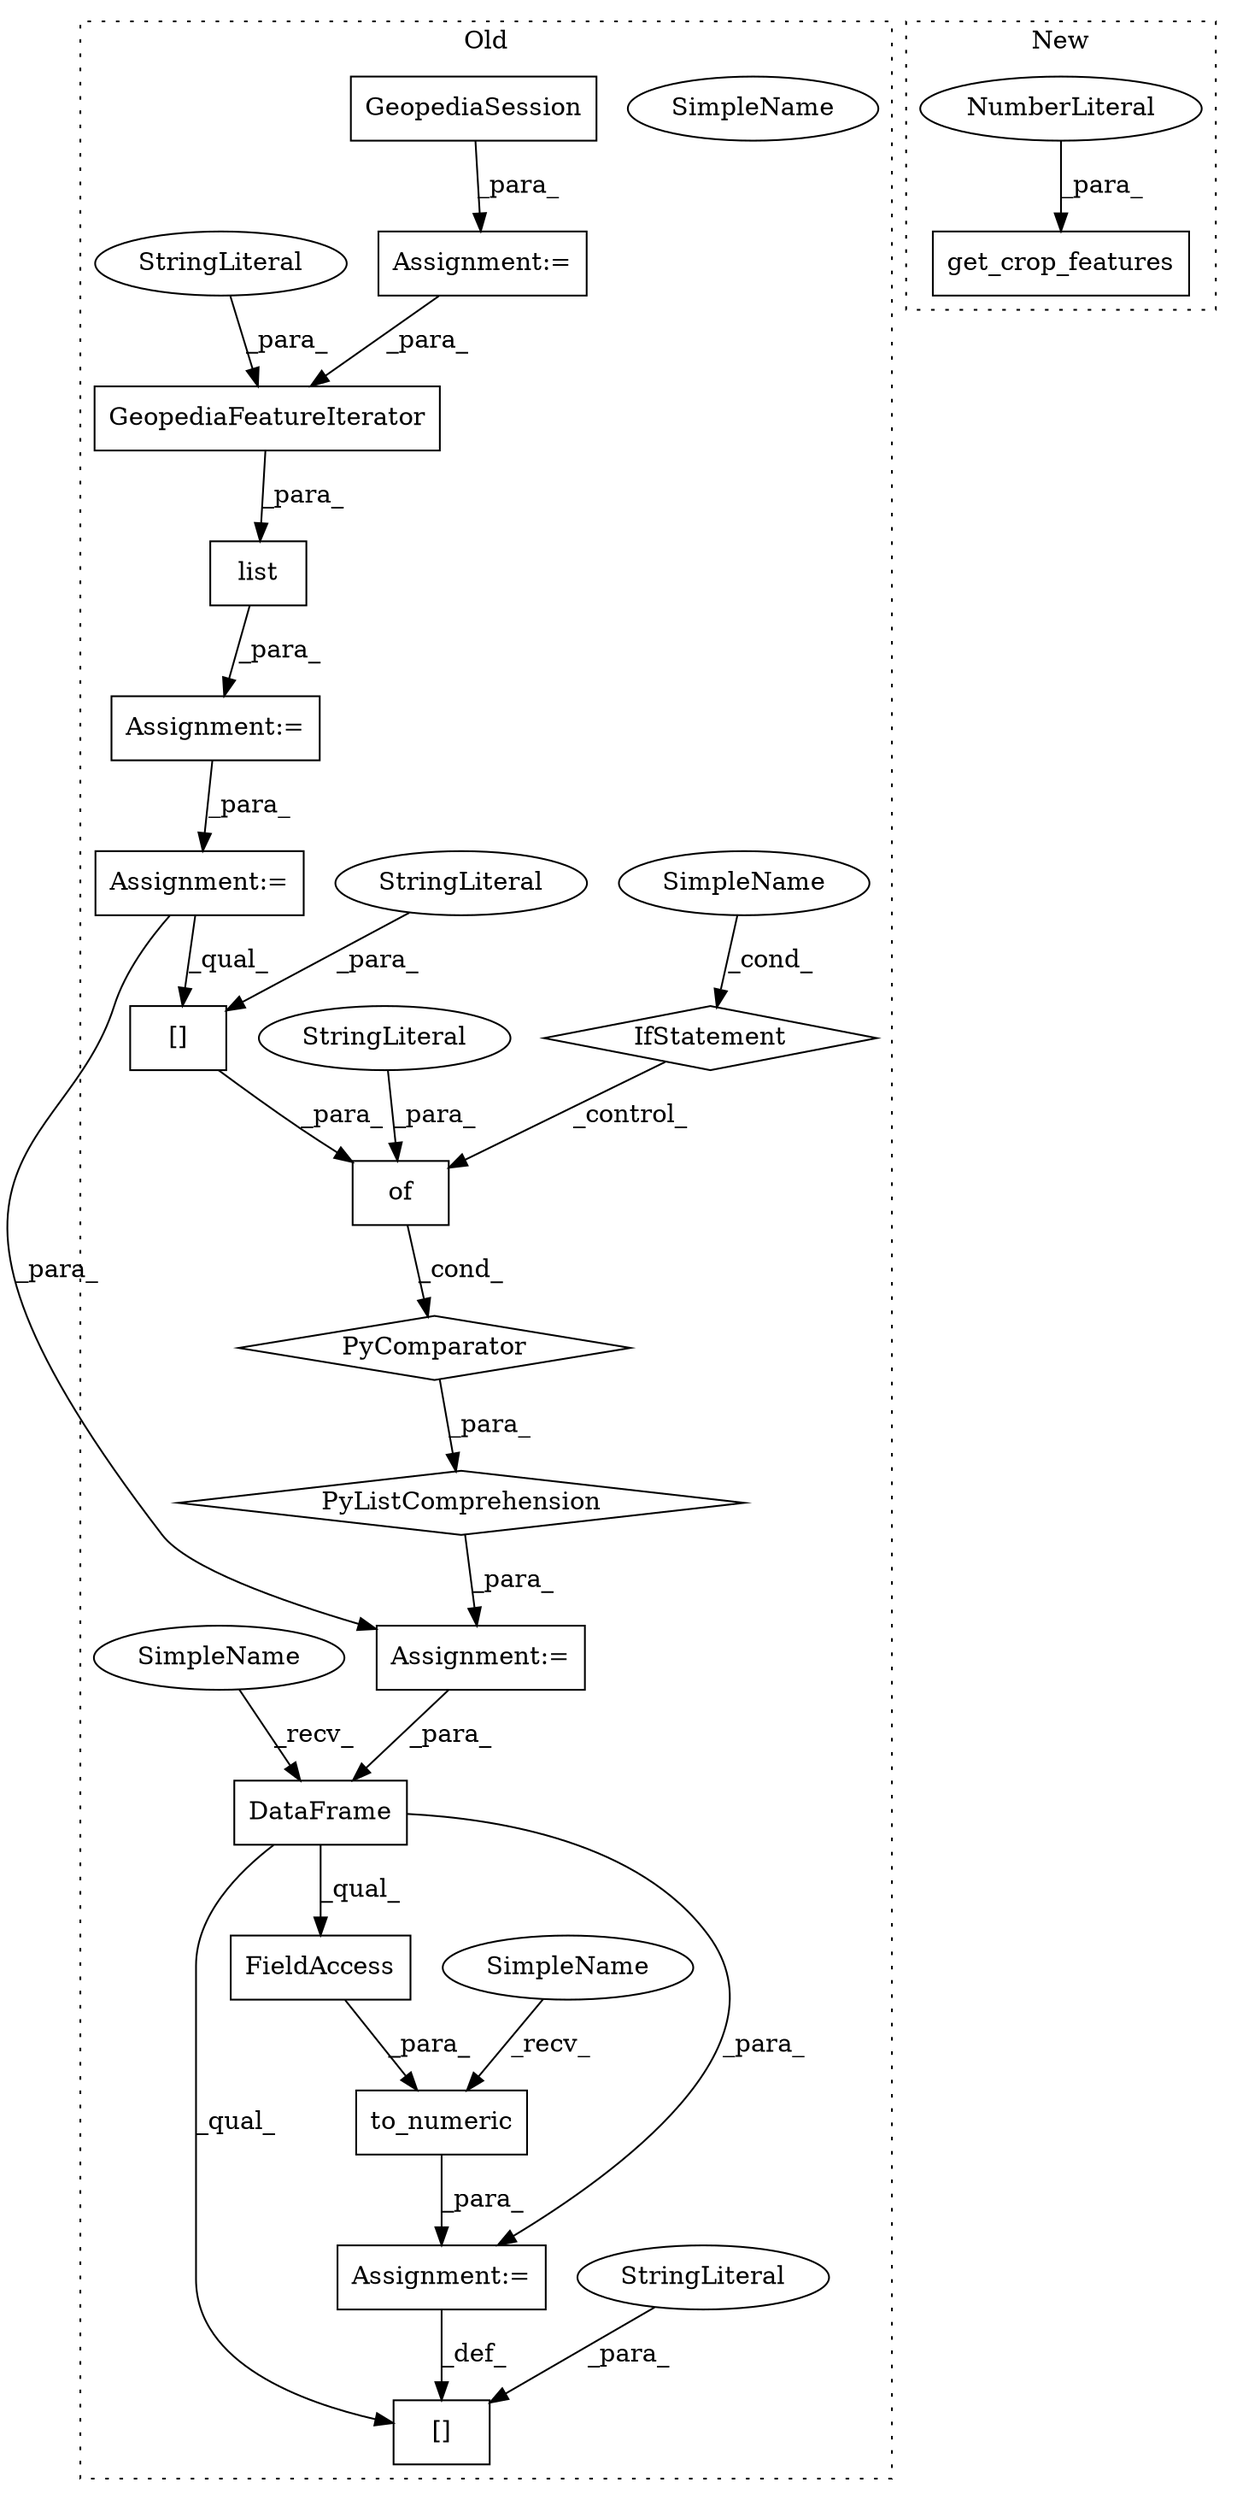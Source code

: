 digraph G {
subgraph cluster0 {
1 [label="[]" a="2" s="17714,17744" l="11,1" shape="box"];
4 [label="DataFrame" a="32" s="17687,17707" l="10,1" shape="box"];
5 [label="list" a="32" s="17459,17507" l="5,1" shape="box"];
6 [label="[]" a="2" s="17563,17572" l="5,1" shape="box"];
7 [label="PyListComprehension" a="109" s="17536" l="133" shape="diamond"];
8 [label="StringLiteral" a="45" s="17725" l="19" shape="ellipse"];
9 [label="StringLiteral" a="45" s="17568" l="4" shape="ellipse"];
10 [label="GeopediaFeatureIterator" a="32" s="17464,17506" l="24,1" shape="box"];
11 [label="PyComparator" a="113" s="17632" l="29" shape="diamond"];
12 [label="to_numeric" a="32" s="17753,17792" l="11,1" shape="box"];
13 [label="FieldAccess" a="22" s="17764" l="28" shape="box"];
14 [label="of" a="32" s="17540,17573" l="3,1" shape="box"];
15 [label="SimpleName" a="42" s="17656" l="5" shape="ellipse"];
16 [label="IfStatement" a="25" s="17632" l="29" shape="diamond"];
17 [label="GeopediaSession" a="32" s="17425" l="17" shape="box"];
18 [label="Assignment:=" a="7" s="17745" l="1" shape="box"];
19 [label="Assignment:=" a="7" s="17632" l="29" shape="box"];
20 [label="Assignment:=" a="7" s="17524" l="12" shape="box"];
21 [label="Assignment:=" a="7" s="17458" l="1" shape="box"];
22 [label="Assignment:=" a="7" s="17424" l="1" shape="box"];
23 [label="StringLiteral" a="45" s="17488" l="6" shape="ellipse"];
24 [label="StringLiteral" a="45" s="17543" l="19" shape="ellipse"];
25 [label="SimpleName" a="42" s="17656" l="5" shape="ellipse"];
26 [label="SimpleName" a="42" s="17680" l="6" shape="ellipse"];
27 [label="SimpleName" a="42" s="17746" l="6" shape="ellipse"];
label = "Old";
style="dotted";
}
subgraph cluster1 {
2 [label="get_crop_features" a="32" s="17495,17517" l="18,1" shape="box"];
3 [label="NumberLiteral" a="34" s="17513" l="4" shape="ellipse"];
label = "New";
style="dotted";
}
3 -> 2 [label="_para_"];
4 -> 13 [label="_qual_"];
4 -> 18 [label="_para_"];
4 -> 1 [label="_qual_"];
5 -> 21 [label="_para_"];
6 -> 14 [label="_para_"];
7 -> 20 [label="_para_"];
8 -> 1 [label="_para_"];
9 -> 6 [label="_para_"];
10 -> 5 [label="_para_"];
11 -> 7 [label="_para_"];
12 -> 18 [label="_para_"];
13 -> 12 [label="_para_"];
14 -> 11 [label="_cond_"];
16 -> 14 [label="_control_"];
17 -> 22 [label="_para_"];
18 -> 1 [label="_def_"];
19 -> 6 [label="_qual_"];
19 -> 20 [label="_para_"];
20 -> 4 [label="_para_"];
21 -> 19 [label="_para_"];
22 -> 10 [label="_para_"];
23 -> 10 [label="_para_"];
24 -> 14 [label="_para_"];
25 -> 16 [label="_cond_"];
26 -> 4 [label="_recv_"];
27 -> 12 [label="_recv_"];
}